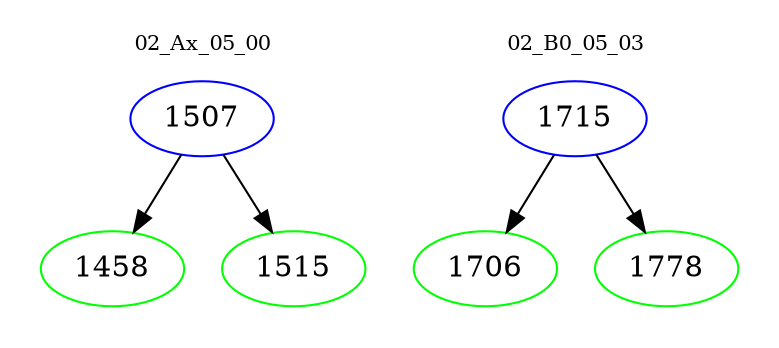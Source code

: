 digraph{
subgraph cluster_0 {
color = white
label = "02_Ax_05_00";
fontsize=10;
T0_1507 [label="1507", color="blue"]
T0_1507 -> T0_1458 [color="black"]
T0_1458 [label="1458", color="green"]
T0_1507 -> T0_1515 [color="black"]
T0_1515 [label="1515", color="green"]
}
subgraph cluster_1 {
color = white
label = "02_B0_05_03";
fontsize=10;
T1_1715 [label="1715", color="blue"]
T1_1715 -> T1_1706 [color="black"]
T1_1706 [label="1706", color="green"]
T1_1715 -> T1_1778 [color="black"]
T1_1778 [label="1778", color="green"]
}
}
